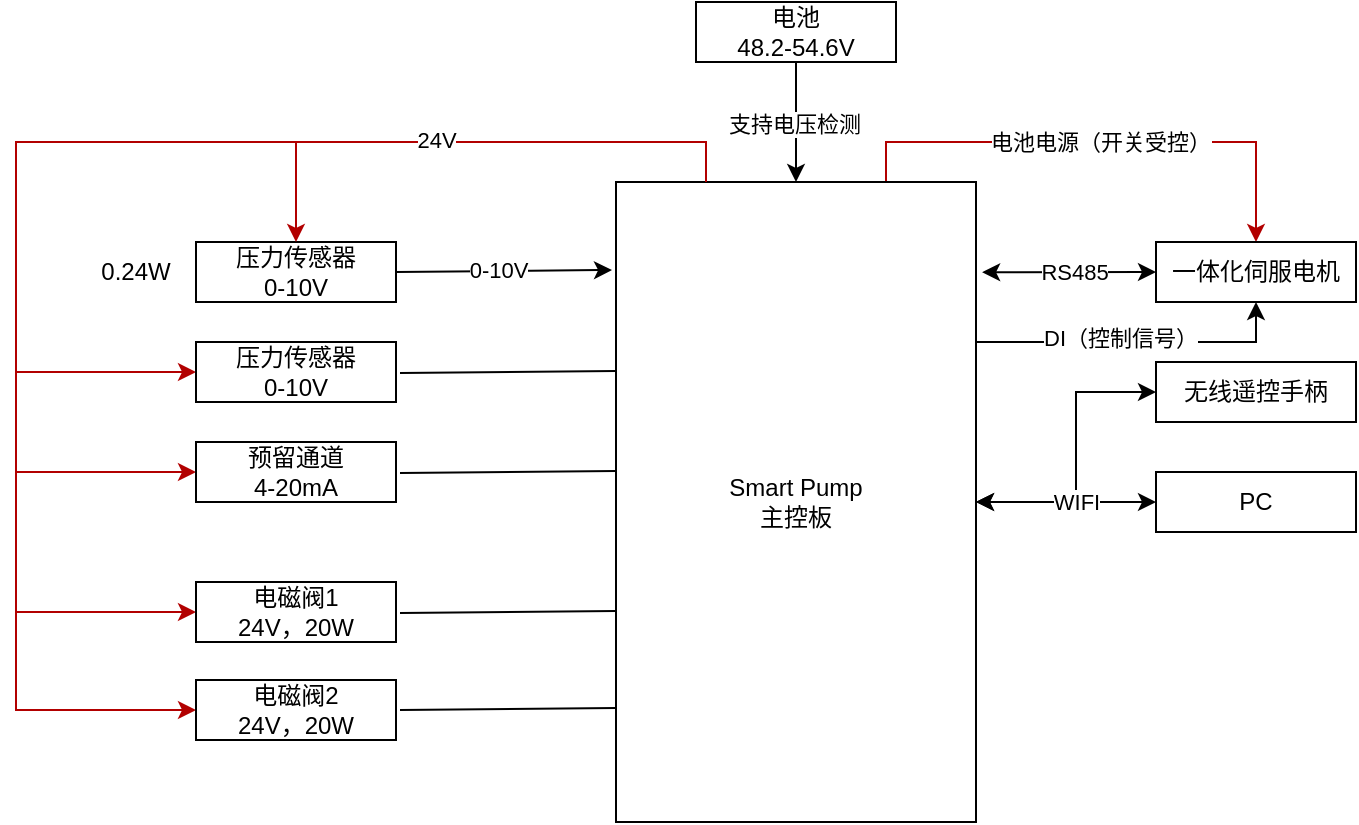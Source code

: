 <mxfile version="27.1.4">
  <diagram name="第 1 页" id="KmN8K9YmExcZPQwIQy3-">
    <mxGraphModel dx="978" dy="527" grid="1" gridSize="10" guides="1" tooltips="1" connect="1" arrows="1" fold="1" page="1" pageScale="1" pageWidth="1169" pageHeight="827" math="0" shadow="0">
      <root>
        <mxCell id="0" />
        <mxCell id="1" parent="0" />
        <mxCell id="v0Usc0qorc1WFPTInyE--32" style="edgeStyle=orthogonalEdgeStyle;rounded=0;orthogonalLoop=1;jettySize=auto;html=1;exitX=0.25;exitY=0;exitDx=0;exitDy=0;entryX=0;entryY=0.5;entryDx=0;entryDy=0;fillColor=#e51400;strokeColor=#B20000;" edge="1" parent="1" source="v0Usc0qorc1WFPTInyE--1" target="v0Usc0qorc1WFPTInyE--5">
          <mxGeometry relative="1" as="geometry">
            <Array as="points">
              <mxPoint x="555" y="130" />
              <mxPoint x="210" y="130" />
              <mxPoint x="210" y="245" />
            </Array>
          </mxGeometry>
        </mxCell>
        <mxCell id="v0Usc0qorc1WFPTInyE--33" style="edgeStyle=orthogonalEdgeStyle;rounded=0;orthogonalLoop=1;jettySize=auto;html=1;exitX=0.25;exitY=0;exitDx=0;exitDy=0;entryX=0;entryY=0.5;entryDx=0;entryDy=0;fillColor=#e51400;strokeColor=#B20000;" edge="1" parent="1" source="v0Usc0qorc1WFPTInyE--1" target="v0Usc0qorc1WFPTInyE--6">
          <mxGeometry relative="1" as="geometry">
            <Array as="points">
              <mxPoint x="555" y="130" />
              <mxPoint x="210" y="130" />
              <mxPoint x="210" y="295" />
            </Array>
          </mxGeometry>
        </mxCell>
        <mxCell id="v0Usc0qorc1WFPTInyE--34" style="edgeStyle=orthogonalEdgeStyle;rounded=0;orthogonalLoop=1;jettySize=auto;html=1;exitX=0.25;exitY=0;exitDx=0;exitDy=0;entryX=0;entryY=0.5;entryDx=0;entryDy=0;fillColor=#e51400;strokeColor=#B20000;" edge="1" parent="1" source="v0Usc0qorc1WFPTInyE--1" target="v0Usc0qorc1WFPTInyE--11">
          <mxGeometry relative="1" as="geometry">
            <Array as="points">
              <mxPoint x="555" y="130" />
              <mxPoint x="210" y="130" />
              <mxPoint x="210" y="365" />
            </Array>
          </mxGeometry>
        </mxCell>
        <mxCell id="v0Usc0qorc1WFPTInyE--35" style="edgeStyle=orthogonalEdgeStyle;rounded=0;orthogonalLoop=1;jettySize=auto;html=1;exitX=0.25;exitY=0;exitDx=0;exitDy=0;entryX=0;entryY=0.5;entryDx=0;entryDy=0;fillColor=#e51400;strokeColor=#B20000;" edge="1" parent="1" source="v0Usc0qorc1WFPTInyE--1" target="v0Usc0qorc1WFPTInyE--12">
          <mxGeometry relative="1" as="geometry">
            <Array as="points">
              <mxPoint x="555" y="130" />
              <mxPoint x="210" y="130" />
              <mxPoint x="210" y="414" />
            </Array>
          </mxGeometry>
        </mxCell>
        <mxCell id="v0Usc0qorc1WFPTInyE--36" style="edgeStyle=orthogonalEdgeStyle;rounded=0;orthogonalLoop=1;jettySize=auto;html=1;exitX=0.75;exitY=0;exitDx=0;exitDy=0;entryX=0.5;entryY=0;entryDx=0;entryDy=0;fillColor=#e51400;strokeColor=#B20000;" edge="1" parent="1" source="v0Usc0qorc1WFPTInyE--1" target="v0Usc0qorc1WFPTInyE--15">
          <mxGeometry relative="1" as="geometry" />
        </mxCell>
        <mxCell id="v0Usc0qorc1WFPTInyE--37" value="电池电源（开关受控）" style="edgeLabel;html=1;align=center;verticalAlign=middle;resizable=0;points=[];" vertex="1" connectable="0" parent="v0Usc0qorc1WFPTInyE--36">
          <mxGeometry x="-0.004" relative="1" as="geometry">
            <mxPoint as="offset" />
          </mxGeometry>
        </mxCell>
        <mxCell id="v0Usc0qorc1WFPTInyE--39" value="" style="edgeStyle=orthogonalEdgeStyle;rounded=0;orthogonalLoop=1;jettySize=auto;html=1;exitX=1;exitY=0.5;exitDx=0;exitDy=0;entryX=0;entryY=0.5;entryDx=0;entryDy=0;startArrow=classic;startFill=1;" edge="1" parent="1" source="v0Usc0qorc1WFPTInyE--1" target="v0Usc0qorc1WFPTInyE--38">
          <mxGeometry relative="1" as="geometry" />
        </mxCell>
        <mxCell id="v0Usc0qorc1WFPTInyE--45" style="edgeStyle=orthogonalEdgeStyle;rounded=0;orthogonalLoop=1;jettySize=auto;html=1;exitX=1;exitY=0.25;exitDx=0;exitDy=0;entryX=0.5;entryY=1;entryDx=0;entryDy=0;" edge="1" parent="1" source="v0Usc0qorc1WFPTInyE--1" target="v0Usc0qorc1WFPTInyE--15">
          <mxGeometry relative="1" as="geometry" />
        </mxCell>
        <mxCell id="v0Usc0qorc1WFPTInyE--46" value="DI（控制信号）" style="edgeLabel;html=1;align=center;verticalAlign=middle;resizable=0;points=[];" vertex="1" connectable="0" parent="v0Usc0qorc1WFPTInyE--45">
          <mxGeometry x="-0.108" y="2" relative="1" as="geometry">
            <mxPoint as="offset" />
          </mxGeometry>
        </mxCell>
        <mxCell id="v0Usc0qorc1WFPTInyE--1" value="Smart Pump&lt;div&gt;主控板&lt;/div&gt;" style="rounded=0;whiteSpace=wrap;html=1;" vertex="1" parent="1">
          <mxGeometry x="510" y="150" width="180" height="320" as="geometry" />
        </mxCell>
        <mxCell id="v0Usc0qorc1WFPTInyE--2" value="压力传感器&lt;div&gt;0-10V&lt;/div&gt;" style="rounded=0;whiteSpace=wrap;html=1;" vertex="1" parent="1">
          <mxGeometry x="300" y="180" width="100" height="30" as="geometry" />
        </mxCell>
        <mxCell id="v0Usc0qorc1WFPTInyE--5" value="压力传感器&lt;div&gt;0-10V&lt;/div&gt;" style="rounded=0;whiteSpace=wrap;html=1;" vertex="1" parent="1">
          <mxGeometry x="300" y="230" width="100" height="30" as="geometry" />
        </mxCell>
        <mxCell id="v0Usc0qorc1WFPTInyE--6" value="预留通道&lt;div&gt;&lt;span style=&quot;background-color: transparent; color: light-dark(rgb(0, 0, 0), rgb(255, 255, 255));&quot;&gt;4-20mA&lt;/span&gt;&lt;/div&gt;" style="rounded=0;whiteSpace=wrap;html=1;" vertex="1" parent="1">
          <mxGeometry x="300" y="280" width="100" height="30" as="geometry" />
        </mxCell>
        <mxCell id="v0Usc0qorc1WFPTInyE--7" value="" style="endArrow=classic;html=1;rounded=0;exitX=1;exitY=0.5;exitDx=0;exitDy=0;startArrow=none;startFill=0;endFill=1;" edge="1" parent="1" source="v0Usc0qorc1WFPTInyE--2">
          <mxGeometry width="50" height="50" relative="1" as="geometry">
            <mxPoint x="420" y="200" as="sourcePoint" />
            <mxPoint x="508" y="194" as="targetPoint" />
          </mxGeometry>
        </mxCell>
        <mxCell id="v0Usc0qorc1WFPTInyE--26" value="0-10V" style="edgeLabel;html=1;align=center;verticalAlign=middle;resizable=0;points=[];" vertex="1" connectable="0" parent="v0Usc0qorc1WFPTInyE--7">
          <mxGeometry x="-0.056" y="1" relative="1" as="geometry">
            <mxPoint as="offset" />
          </mxGeometry>
        </mxCell>
        <mxCell id="v0Usc0qorc1WFPTInyE--8" value="" style="endArrow=none;html=1;rounded=0;exitX=1;exitY=0.5;exitDx=0;exitDy=0;" edge="1" parent="1">
          <mxGeometry width="50" height="50" relative="1" as="geometry">
            <mxPoint x="402" y="245.5" as="sourcePoint" />
            <mxPoint x="510" y="244.5" as="targetPoint" />
          </mxGeometry>
        </mxCell>
        <mxCell id="v0Usc0qorc1WFPTInyE--9" value="" style="endArrow=none;html=1;rounded=0;exitX=1;exitY=0.5;exitDx=0;exitDy=0;" edge="1" parent="1">
          <mxGeometry width="50" height="50" relative="1" as="geometry">
            <mxPoint x="402" y="295.5" as="sourcePoint" />
            <mxPoint x="510" y="294.5" as="targetPoint" />
          </mxGeometry>
        </mxCell>
        <mxCell id="v0Usc0qorc1WFPTInyE--10" value="0.24W" style="text;html=1;align=center;verticalAlign=middle;whiteSpace=wrap;rounded=0;" vertex="1" parent="1">
          <mxGeometry x="240" y="180" width="60" height="30" as="geometry" />
        </mxCell>
        <mxCell id="v0Usc0qorc1WFPTInyE--11" value="电磁阀1&lt;div&gt;24V，20W&lt;/div&gt;" style="rounded=0;whiteSpace=wrap;html=1;" vertex="1" parent="1">
          <mxGeometry x="300" y="350" width="100" height="30" as="geometry" />
        </mxCell>
        <mxCell id="v0Usc0qorc1WFPTInyE--12" value="电磁阀2&lt;div&gt;24V，20W&lt;/div&gt;" style="rounded=0;whiteSpace=wrap;html=1;" vertex="1" parent="1">
          <mxGeometry x="300" y="399" width="100" height="30" as="geometry" />
        </mxCell>
        <mxCell id="v0Usc0qorc1WFPTInyE--13" value="" style="endArrow=none;html=1;rounded=0;exitX=1;exitY=0.5;exitDx=0;exitDy=0;" edge="1" parent="1">
          <mxGeometry width="50" height="50" relative="1" as="geometry">
            <mxPoint x="402" y="365.5" as="sourcePoint" />
            <mxPoint x="510" y="364.5" as="targetPoint" />
          </mxGeometry>
        </mxCell>
        <mxCell id="v0Usc0qorc1WFPTInyE--14" value="" style="endArrow=none;html=1;rounded=0;exitX=1;exitY=0.5;exitDx=0;exitDy=0;" edge="1" parent="1">
          <mxGeometry width="50" height="50" relative="1" as="geometry">
            <mxPoint x="402" y="414" as="sourcePoint" />
            <mxPoint x="510" y="413" as="targetPoint" />
          </mxGeometry>
        </mxCell>
        <mxCell id="v0Usc0qorc1WFPTInyE--15" value="一体化伺服电机" style="rounded=0;whiteSpace=wrap;html=1;" vertex="1" parent="1">
          <mxGeometry x="780" y="180" width="100" height="30" as="geometry" />
        </mxCell>
        <mxCell id="v0Usc0qorc1WFPTInyE--18" value="" style="endArrow=classic;startArrow=classic;html=1;rounded=0;exitX=1.017;exitY=0.141;exitDx=0;exitDy=0;exitPerimeter=0;entryX=0;entryY=0.5;entryDx=0;entryDy=0;" edge="1" parent="1" source="v0Usc0qorc1WFPTInyE--1" target="v0Usc0qorc1WFPTInyE--15">
          <mxGeometry width="50" height="50" relative="1" as="geometry">
            <mxPoint x="720" y="220" as="sourcePoint" />
            <mxPoint x="770" y="170" as="targetPoint" />
          </mxGeometry>
        </mxCell>
        <mxCell id="v0Usc0qorc1WFPTInyE--20" value="RS485" style="edgeLabel;html=1;align=center;verticalAlign=middle;resizable=0;points=[];" vertex="1" connectable="0" parent="v0Usc0qorc1WFPTInyE--18">
          <mxGeometry x="0.241" relative="1" as="geometry">
            <mxPoint x="-8" as="offset" />
          </mxGeometry>
        </mxCell>
        <mxCell id="v0Usc0qorc1WFPTInyE--41" style="edgeStyle=orthogonalEdgeStyle;rounded=0;orthogonalLoop=1;jettySize=auto;html=1;exitX=0;exitY=0.5;exitDx=0;exitDy=0;startArrow=classic;startFill=1;" edge="1" parent="1" source="v0Usc0qorc1WFPTInyE--19" target="v0Usc0qorc1WFPTInyE--1">
          <mxGeometry relative="1" as="geometry">
            <Array as="points">
              <mxPoint x="740" y="255" />
              <mxPoint x="740" y="310" />
            </Array>
          </mxGeometry>
        </mxCell>
        <mxCell id="v0Usc0qorc1WFPTInyE--42" value="WIFI" style="edgeLabel;html=1;align=center;verticalAlign=middle;resizable=0;points=[];" vertex="1" connectable="0" parent="v0Usc0qorc1WFPTInyE--41">
          <mxGeometry x="0.379" y="-5" relative="1" as="geometry">
            <mxPoint x="5" y="5" as="offset" />
          </mxGeometry>
        </mxCell>
        <mxCell id="v0Usc0qorc1WFPTInyE--19" value="无线遥控手柄" style="rounded=0;whiteSpace=wrap;html=1;" vertex="1" parent="1">
          <mxGeometry x="780" y="240" width="100" height="30" as="geometry" />
        </mxCell>
        <mxCell id="v0Usc0qorc1WFPTInyE--25" style="edgeStyle=orthogonalEdgeStyle;rounded=0;orthogonalLoop=1;jettySize=auto;html=1;exitX=0.5;exitY=1;exitDx=0;exitDy=0;entryX=0.5;entryY=0;entryDx=0;entryDy=0;" edge="1" parent="1" source="v0Usc0qorc1WFPTInyE--24" target="v0Usc0qorc1WFPTInyE--1">
          <mxGeometry relative="1" as="geometry" />
        </mxCell>
        <mxCell id="v0Usc0qorc1WFPTInyE--44" value="支持电压检测" style="edgeLabel;html=1;align=center;verticalAlign=middle;resizable=0;points=[];" vertex="1" connectable="0" parent="v0Usc0qorc1WFPTInyE--25">
          <mxGeometry x="0.019" y="-1" relative="1" as="geometry">
            <mxPoint as="offset" />
          </mxGeometry>
        </mxCell>
        <mxCell id="v0Usc0qorc1WFPTInyE--24" value="电池&lt;div&gt;48.2-54.6V&lt;/div&gt;" style="rounded=0;whiteSpace=wrap;html=1;" vertex="1" parent="1">
          <mxGeometry x="550" y="60" width="100" height="30" as="geometry" />
        </mxCell>
        <mxCell id="v0Usc0qorc1WFPTInyE--28" style="edgeStyle=orthogonalEdgeStyle;rounded=0;orthogonalLoop=1;jettySize=auto;html=1;exitX=0.25;exitY=0;exitDx=0;exitDy=0;entryX=0.5;entryY=0;entryDx=0;entryDy=0;fillColor=#e51400;strokeColor=#B20000;" edge="1" parent="1" source="v0Usc0qorc1WFPTInyE--1" target="v0Usc0qorc1WFPTInyE--2">
          <mxGeometry relative="1" as="geometry" />
        </mxCell>
        <mxCell id="v0Usc0qorc1WFPTInyE--29" value="24V" style="edgeLabel;html=1;align=center;verticalAlign=middle;resizable=0;points=[];" vertex="1" connectable="0" parent="v0Usc0qorc1WFPTInyE--28">
          <mxGeometry x="0.127" y="-1" relative="1" as="geometry">
            <mxPoint as="offset" />
          </mxGeometry>
        </mxCell>
        <mxCell id="v0Usc0qorc1WFPTInyE--38" value="PC" style="rounded=0;whiteSpace=wrap;html=1;" vertex="1" parent="1">
          <mxGeometry x="780" y="295" width="100" height="30" as="geometry" />
        </mxCell>
      </root>
    </mxGraphModel>
  </diagram>
</mxfile>
